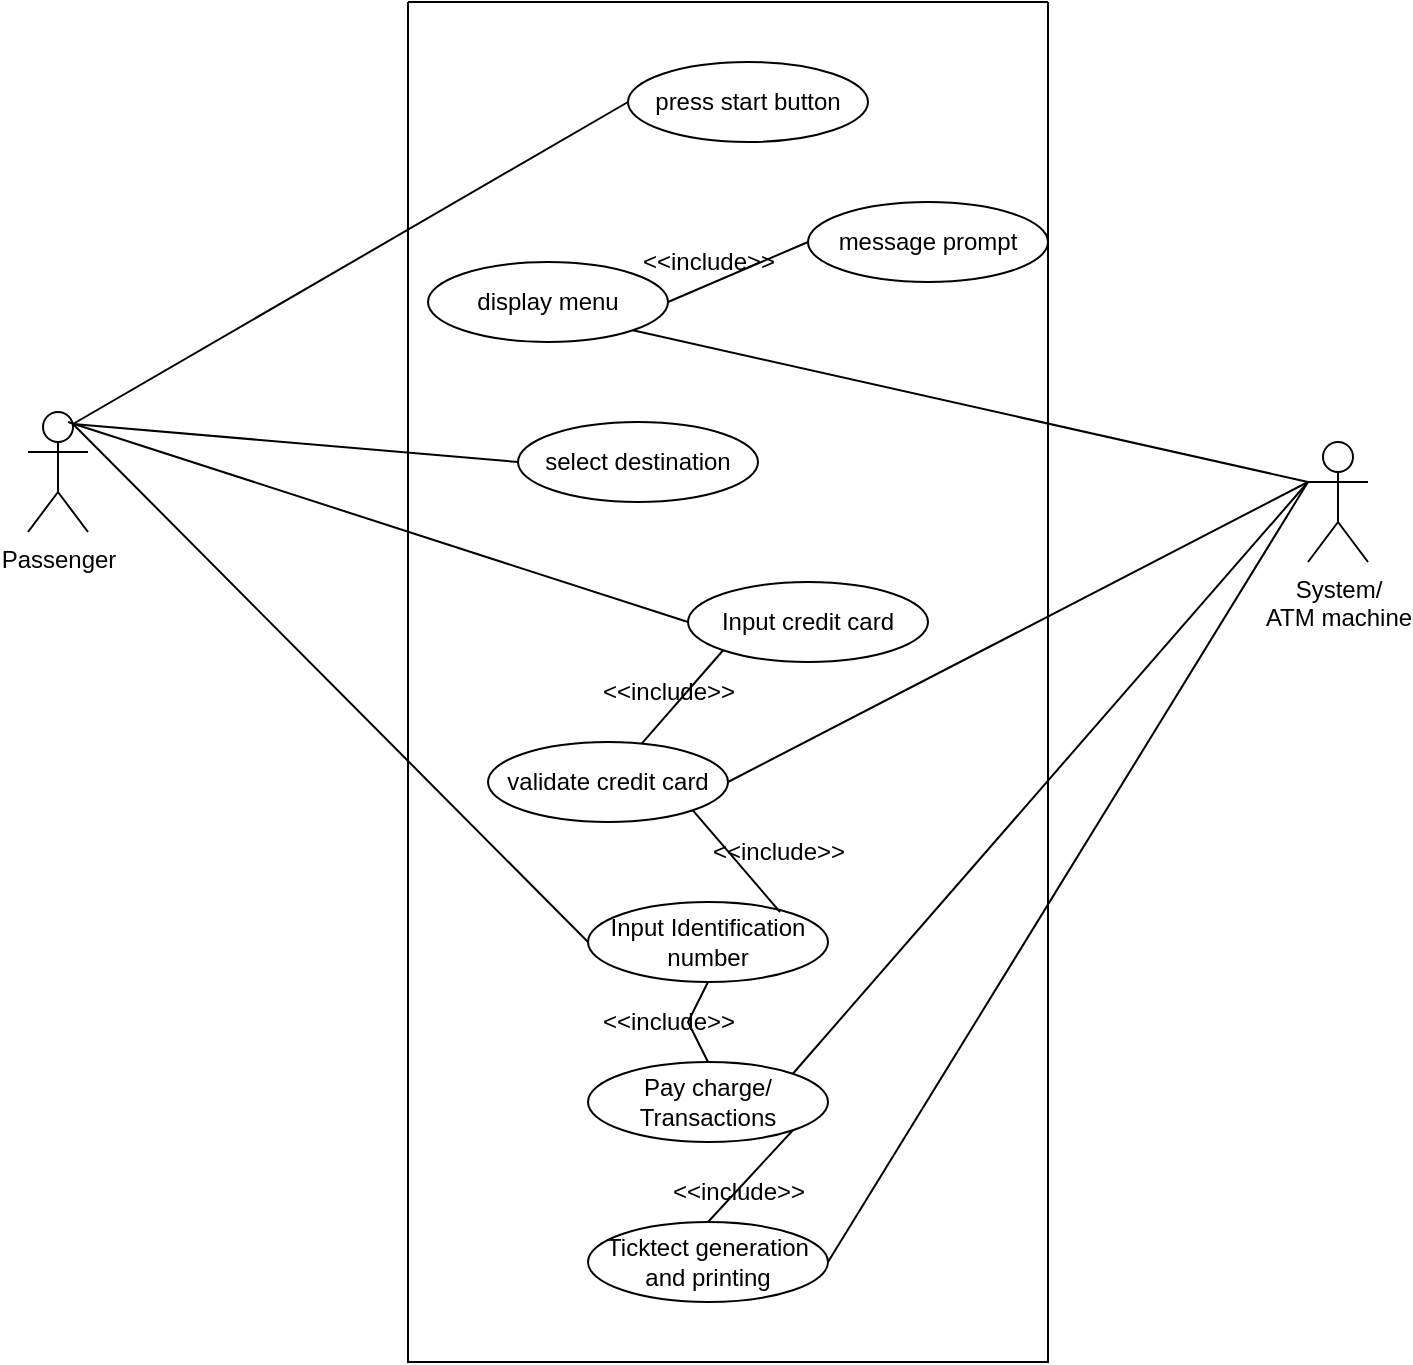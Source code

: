 <mxfile version="20.5.3" type="device"><diagram id="MOzEhCGT9sIkNJrVzP0_" name="Page-1"><mxGraphModel dx="868" dy="425" grid="1" gridSize="10" guides="1" tooltips="1" connect="1" arrows="1" fold="1" page="1" pageScale="1" pageWidth="850" pageHeight="1100" math="0" shadow="0"><root><mxCell id="0"/><mxCell id="1" parent="0"/><mxCell id="FGfYIb9CuOVpTWXN-gT0-1" value="" style="swimlane;startSize=0;" vertex="1" parent="1"><mxGeometry x="320" y="120" width="320" height="680" as="geometry"/></mxCell><mxCell id="FGfYIb9CuOVpTWXN-gT0-4" value="press start button" style="ellipse;whiteSpace=wrap;html=1;" vertex="1" parent="FGfYIb9CuOVpTWXN-gT0-1"><mxGeometry x="110" y="30" width="120" height="40" as="geometry"/></mxCell><mxCell id="FGfYIb9CuOVpTWXN-gT0-5" value="message prompt" style="ellipse;whiteSpace=wrap;html=1;" vertex="1" parent="FGfYIb9CuOVpTWXN-gT0-1"><mxGeometry x="200" y="100" width="120" height="40" as="geometry"/></mxCell><mxCell id="FGfYIb9CuOVpTWXN-gT0-7" value="display menu" style="ellipse;whiteSpace=wrap;html=1;" vertex="1" parent="FGfYIb9CuOVpTWXN-gT0-1"><mxGeometry x="10" y="130" width="120" height="40" as="geometry"/></mxCell><mxCell id="FGfYIb9CuOVpTWXN-gT0-8" value="Input credit card" style="ellipse;whiteSpace=wrap;html=1;" vertex="1" parent="FGfYIb9CuOVpTWXN-gT0-1"><mxGeometry x="140" y="290" width="120" height="40" as="geometry"/></mxCell><mxCell id="FGfYIb9CuOVpTWXN-gT0-10" value="Input Identification number" style="ellipse;whiteSpace=wrap;html=1;" vertex="1" parent="FGfYIb9CuOVpTWXN-gT0-1"><mxGeometry x="90" y="450" width="120" height="40" as="geometry"/></mxCell><mxCell id="FGfYIb9CuOVpTWXN-gT0-13" value="" style="endArrow=none;html=1;rounded=0;entryX=0;entryY=0.5;entryDx=0;entryDy=0;exitX=1;exitY=0.5;exitDx=0;exitDy=0;" edge="1" parent="FGfYIb9CuOVpTWXN-gT0-1" source="FGfYIb9CuOVpTWXN-gT0-7" target="FGfYIb9CuOVpTWXN-gT0-5"><mxGeometry width="50" height="50" relative="1" as="geometry"><mxPoint x="130" y="200" as="sourcePoint"/><mxPoint x="180" y="150" as="targetPoint"/></mxGeometry></mxCell><mxCell id="FGfYIb9CuOVpTWXN-gT0-9" value="validate credit card" style="ellipse;whiteSpace=wrap;html=1;" vertex="1" parent="FGfYIb9CuOVpTWXN-gT0-1"><mxGeometry x="40" y="370" width="120" height="40" as="geometry"/></mxCell><mxCell id="FGfYIb9CuOVpTWXN-gT0-15" value="" style="endArrow=none;html=1;rounded=0;entryX=0;entryY=1;entryDx=0;entryDy=0;" edge="1" parent="FGfYIb9CuOVpTWXN-gT0-1" source="FGfYIb9CuOVpTWXN-gT0-9" target="FGfYIb9CuOVpTWXN-gT0-8"><mxGeometry width="50" height="50" relative="1" as="geometry"><mxPoint x="140" y="330" as="sourcePoint"/><mxPoint x="190" y="280" as="targetPoint"/></mxGeometry></mxCell><mxCell id="FGfYIb9CuOVpTWXN-gT0-16" value="&amp;lt;&amp;lt;include&amp;gt;&amp;gt;" style="text;html=1;align=center;verticalAlign=middle;resizable=0;points=[];autosize=1;strokeColor=none;fillColor=none;" vertex="1" parent="FGfYIb9CuOVpTWXN-gT0-1"><mxGeometry x="85" y="330" width="90" height="30" as="geometry"/></mxCell><mxCell id="FGfYIb9CuOVpTWXN-gT0-18" value="select destination" style="ellipse;whiteSpace=wrap;html=1;" vertex="1" parent="FGfYIb9CuOVpTWXN-gT0-1"><mxGeometry x="55" y="210" width="120" height="40" as="geometry"/></mxCell><mxCell id="FGfYIb9CuOVpTWXN-gT0-24" value="Pay charge/ Transactions" style="ellipse;whiteSpace=wrap;html=1;" vertex="1" parent="FGfYIb9CuOVpTWXN-gT0-1"><mxGeometry x="90" y="530" width="120" height="40" as="geometry"/></mxCell><mxCell id="FGfYIb9CuOVpTWXN-gT0-25" value="" style="endArrow=none;html=1;rounded=0;entryX=1;entryY=1;entryDx=0;entryDy=0;exitX=0.8;exitY=0.125;exitDx=0;exitDy=0;exitPerimeter=0;" edge="1" parent="FGfYIb9CuOVpTWXN-gT0-1" source="FGfYIb9CuOVpTWXN-gT0-10" target="FGfYIb9CuOVpTWXN-gT0-9"><mxGeometry width="50" height="50" relative="1" as="geometry"><mxPoint x="240" y="440" as="sourcePoint"/><mxPoint x="290" y="390" as="targetPoint"/></mxGeometry></mxCell><mxCell id="FGfYIb9CuOVpTWXN-gT0-26" value="&amp;lt;&amp;lt;include&amp;gt;&amp;gt;" style="text;html=1;align=center;verticalAlign=middle;resizable=0;points=[];autosize=1;strokeColor=none;fillColor=none;" vertex="1" parent="FGfYIb9CuOVpTWXN-gT0-1"><mxGeometry x="140" y="410" width="90" height="30" as="geometry"/></mxCell><mxCell id="FGfYIb9CuOVpTWXN-gT0-27" value="Ticktect generation and printing" style="ellipse;whiteSpace=wrap;html=1;" vertex="1" parent="FGfYIb9CuOVpTWXN-gT0-1"><mxGeometry x="90" y="610" width="120" height="40" as="geometry"/></mxCell><mxCell id="FGfYIb9CuOVpTWXN-gT0-29" value="" style="endArrow=none;html=1;rounded=0;entryX=0.5;entryY=1;entryDx=0;entryDy=0;exitX=0.5;exitY=0;exitDx=0;exitDy=0;" edge="1" parent="FGfYIb9CuOVpTWXN-gT0-1" source="FGfYIb9CuOVpTWXN-gT0-24" target="FGfYIb9CuOVpTWXN-gT0-10"><mxGeometry width="50" height="50" relative="1" as="geometry"><mxPoint x="30" y="610" as="sourcePoint"/><mxPoint x="80" y="560" as="targetPoint"/><Array as="points"><mxPoint x="140" y="510"/></Array></mxGeometry></mxCell><mxCell id="FGfYIb9CuOVpTWXN-gT0-30" value="&amp;lt;&amp;lt;include&amp;gt;&amp;gt;" style="text;html=1;align=center;verticalAlign=middle;resizable=0;points=[];autosize=1;strokeColor=none;fillColor=none;" vertex="1" parent="FGfYIb9CuOVpTWXN-gT0-1"><mxGeometry x="120" y="580" width="90" height="30" as="geometry"/></mxCell><mxCell id="FGfYIb9CuOVpTWXN-gT0-32" value="" style="endArrow=none;html=1;rounded=0;entryX=1;entryY=1;entryDx=0;entryDy=0;exitX=0.5;exitY=0;exitDx=0;exitDy=0;" edge="1" parent="FGfYIb9CuOVpTWXN-gT0-1" source="FGfYIb9CuOVpTWXN-gT0-27" target="FGfYIb9CuOVpTWXN-gT0-24"><mxGeometry width="50" height="50" relative="1" as="geometry"><mxPoint x="10" y="640" as="sourcePoint"/><mxPoint x="60" y="590" as="targetPoint"/></mxGeometry></mxCell><mxCell id="FGfYIb9CuOVpTWXN-gT0-2" value="Passenger" style="shape=umlActor;verticalLabelPosition=bottom;verticalAlign=top;html=1;outlineConnect=0;" vertex="1" parent="1"><mxGeometry x="130" y="325" width="30" height="60" as="geometry"/></mxCell><mxCell id="FGfYIb9CuOVpTWXN-gT0-3" value="System/&lt;br&gt;ATM machine" style="shape=umlActor;verticalLabelPosition=bottom;verticalAlign=top;html=1;outlineConnect=0;" vertex="1" parent="1"><mxGeometry x="770" y="340" width="30" height="60" as="geometry"/></mxCell><mxCell id="FGfYIb9CuOVpTWXN-gT0-11" value="" style="endArrow=none;html=1;rounded=0;entryX=0;entryY=0.5;entryDx=0;entryDy=0;exitX=0.75;exitY=0.1;exitDx=0;exitDy=0;exitPerimeter=0;" edge="1" parent="1" source="FGfYIb9CuOVpTWXN-gT0-2" target="FGfYIb9CuOVpTWXN-gT0-4"><mxGeometry width="50" height="50" relative="1" as="geometry"><mxPoint x="140" y="320" as="sourcePoint"/><mxPoint x="190" y="270" as="targetPoint"/></mxGeometry></mxCell><mxCell id="FGfYIb9CuOVpTWXN-gT0-12" value="" style="endArrow=none;html=1;rounded=0;entryX=0;entryY=0.333;entryDx=0;entryDy=0;entryPerimeter=0;exitX=1;exitY=1;exitDx=0;exitDy=0;" edge="1" parent="1" source="FGfYIb9CuOVpTWXN-gT0-7" target="FGfYIb9CuOVpTWXN-gT0-3"><mxGeometry width="50" height="50" relative="1" as="geometry"><mxPoint x="670" y="330" as="sourcePoint"/><mxPoint x="720" y="280" as="targetPoint"/></mxGeometry></mxCell><mxCell id="FGfYIb9CuOVpTWXN-gT0-14" value="&amp;lt;&amp;lt;include&amp;gt;&amp;gt;" style="text;html=1;align=center;verticalAlign=middle;resizable=0;points=[];autosize=1;strokeColor=none;fillColor=none;" vertex="1" parent="1"><mxGeometry x="425" y="235" width="90" height="30" as="geometry"/></mxCell><mxCell id="FGfYIb9CuOVpTWXN-gT0-19" value="" style="endArrow=none;html=1;rounded=0;exitX=0.75;exitY=0.1;exitDx=0;exitDy=0;exitPerimeter=0;entryX=0;entryY=0.5;entryDx=0;entryDy=0;" edge="1" parent="1" source="FGfYIb9CuOVpTWXN-gT0-2" target="FGfYIb9CuOVpTWXN-gT0-18"><mxGeometry width="50" height="50" relative="1" as="geometry"><mxPoint x="210" y="540" as="sourcePoint"/><mxPoint x="260" y="490" as="targetPoint"/></mxGeometry></mxCell><mxCell id="FGfYIb9CuOVpTWXN-gT0-20" value="" style="endArrow=none;html=1;rounded=0;entryX=0;entryY=0.5;entryDx=0;entryDy=0;" edge="1" parent="1" target="FGfYIb9CuOVpTWXN-gT0-8"><mxGeometry width="50" height="50" relative="1" as="geometry"><mxPoint x="150" y="330" as="sourcePoint"/><mxPoint x="240" y="490" as="targetPoint"/></mxGeometry></mxCell><mxCell id="FGfYIb9CuOVpTWXN-gT0-21" value="" style="endArrow=none;html=1;rounded=0;exitX=1;exitY=0.5;exitDx=0;exitDy=0;" edge="1" parent="1" source="FGfYIb9CuOVpTWXN-gT0-9"><mxGeometry width="50" height="50" relative="1" as="geometry"><mxPoint x="650" y="550" as="sourcePoint"/><mxPoint x="770" y="360" as="targetPoint"/></mxGeometry></mxCell><mxCell id="FGfYIb9CuOVpTWXN-gT0-22" value="" style="endArrow=none;html=1;rounded=0;entryX=0.75;entryY=0.1;entryDx=0;entryDy=0;entryPerimeter=0;exitX=0;exitY=0.5;exitDx=0;exitDy=0;" edge="1" parent="1" source="FGfYIb9CuOVpTWXN-gT0-10" target="FGfYIb9CuOVpTWXN-gT0-2"><mxGeometry width="50" height="50" relative="1" as="geometry"><mxPoint x="100" y="630" as="sourcePoint"/><mxPoint x="150" y="580" as="targetPoint"/></mxGeometry></mxCell><mxCell id="FGfYIb9CuOVpTWXN-gT0-28" value="" style="endArrow=none;html=1;rounded=0;exitX=1;exitY=0;exitDx=0;exitDy=0;" edge="1" parent="1" source="FGfYIb9CuOVpTWXN-gT0-24"><mxGeometry width="50" height="50" relative="1" as="geometry"><mxPoint x="670" y="700" as="sourcePoint"/><mxPoint x="770" y="360" as="targetPoint"/></mxGeometry></mxCell><mxCell id="FGfYIb9CuOVpTWXN-gT0-31" value="" style="endArrow=none;html=1;rounded=0;exitX=1;exitY=0.5;exitDx=0;exitDy=0;" edge="1" parent="1" source="FGfYIb9CuOVpTWXN-gT0-27"><mxGeometry width="50" height="50" relative="1" as="geometry"><mxPoint x="700" y="590" as="sourcePoint"/><mxPoint x="770" y="360" as="targetPoint"/></mxGeometry></mxCell><mxCell id="FGfYIb9CuOVpTWXN-gT0-35" value="&amp;lt;&amp;lt;include&amp;gt;&amp;gt;" style="text;html=1;align=center;verticalAlign=middle;resizable=0;points=[];autosize=1;strokeColor=none;fillColor=none;" vertex="1" parent="1"><mxGeometry x="405" y="615" width="90" height="30" as="geometry"/></mxCell></root></mxGraphModel></diagram></mxfile>
